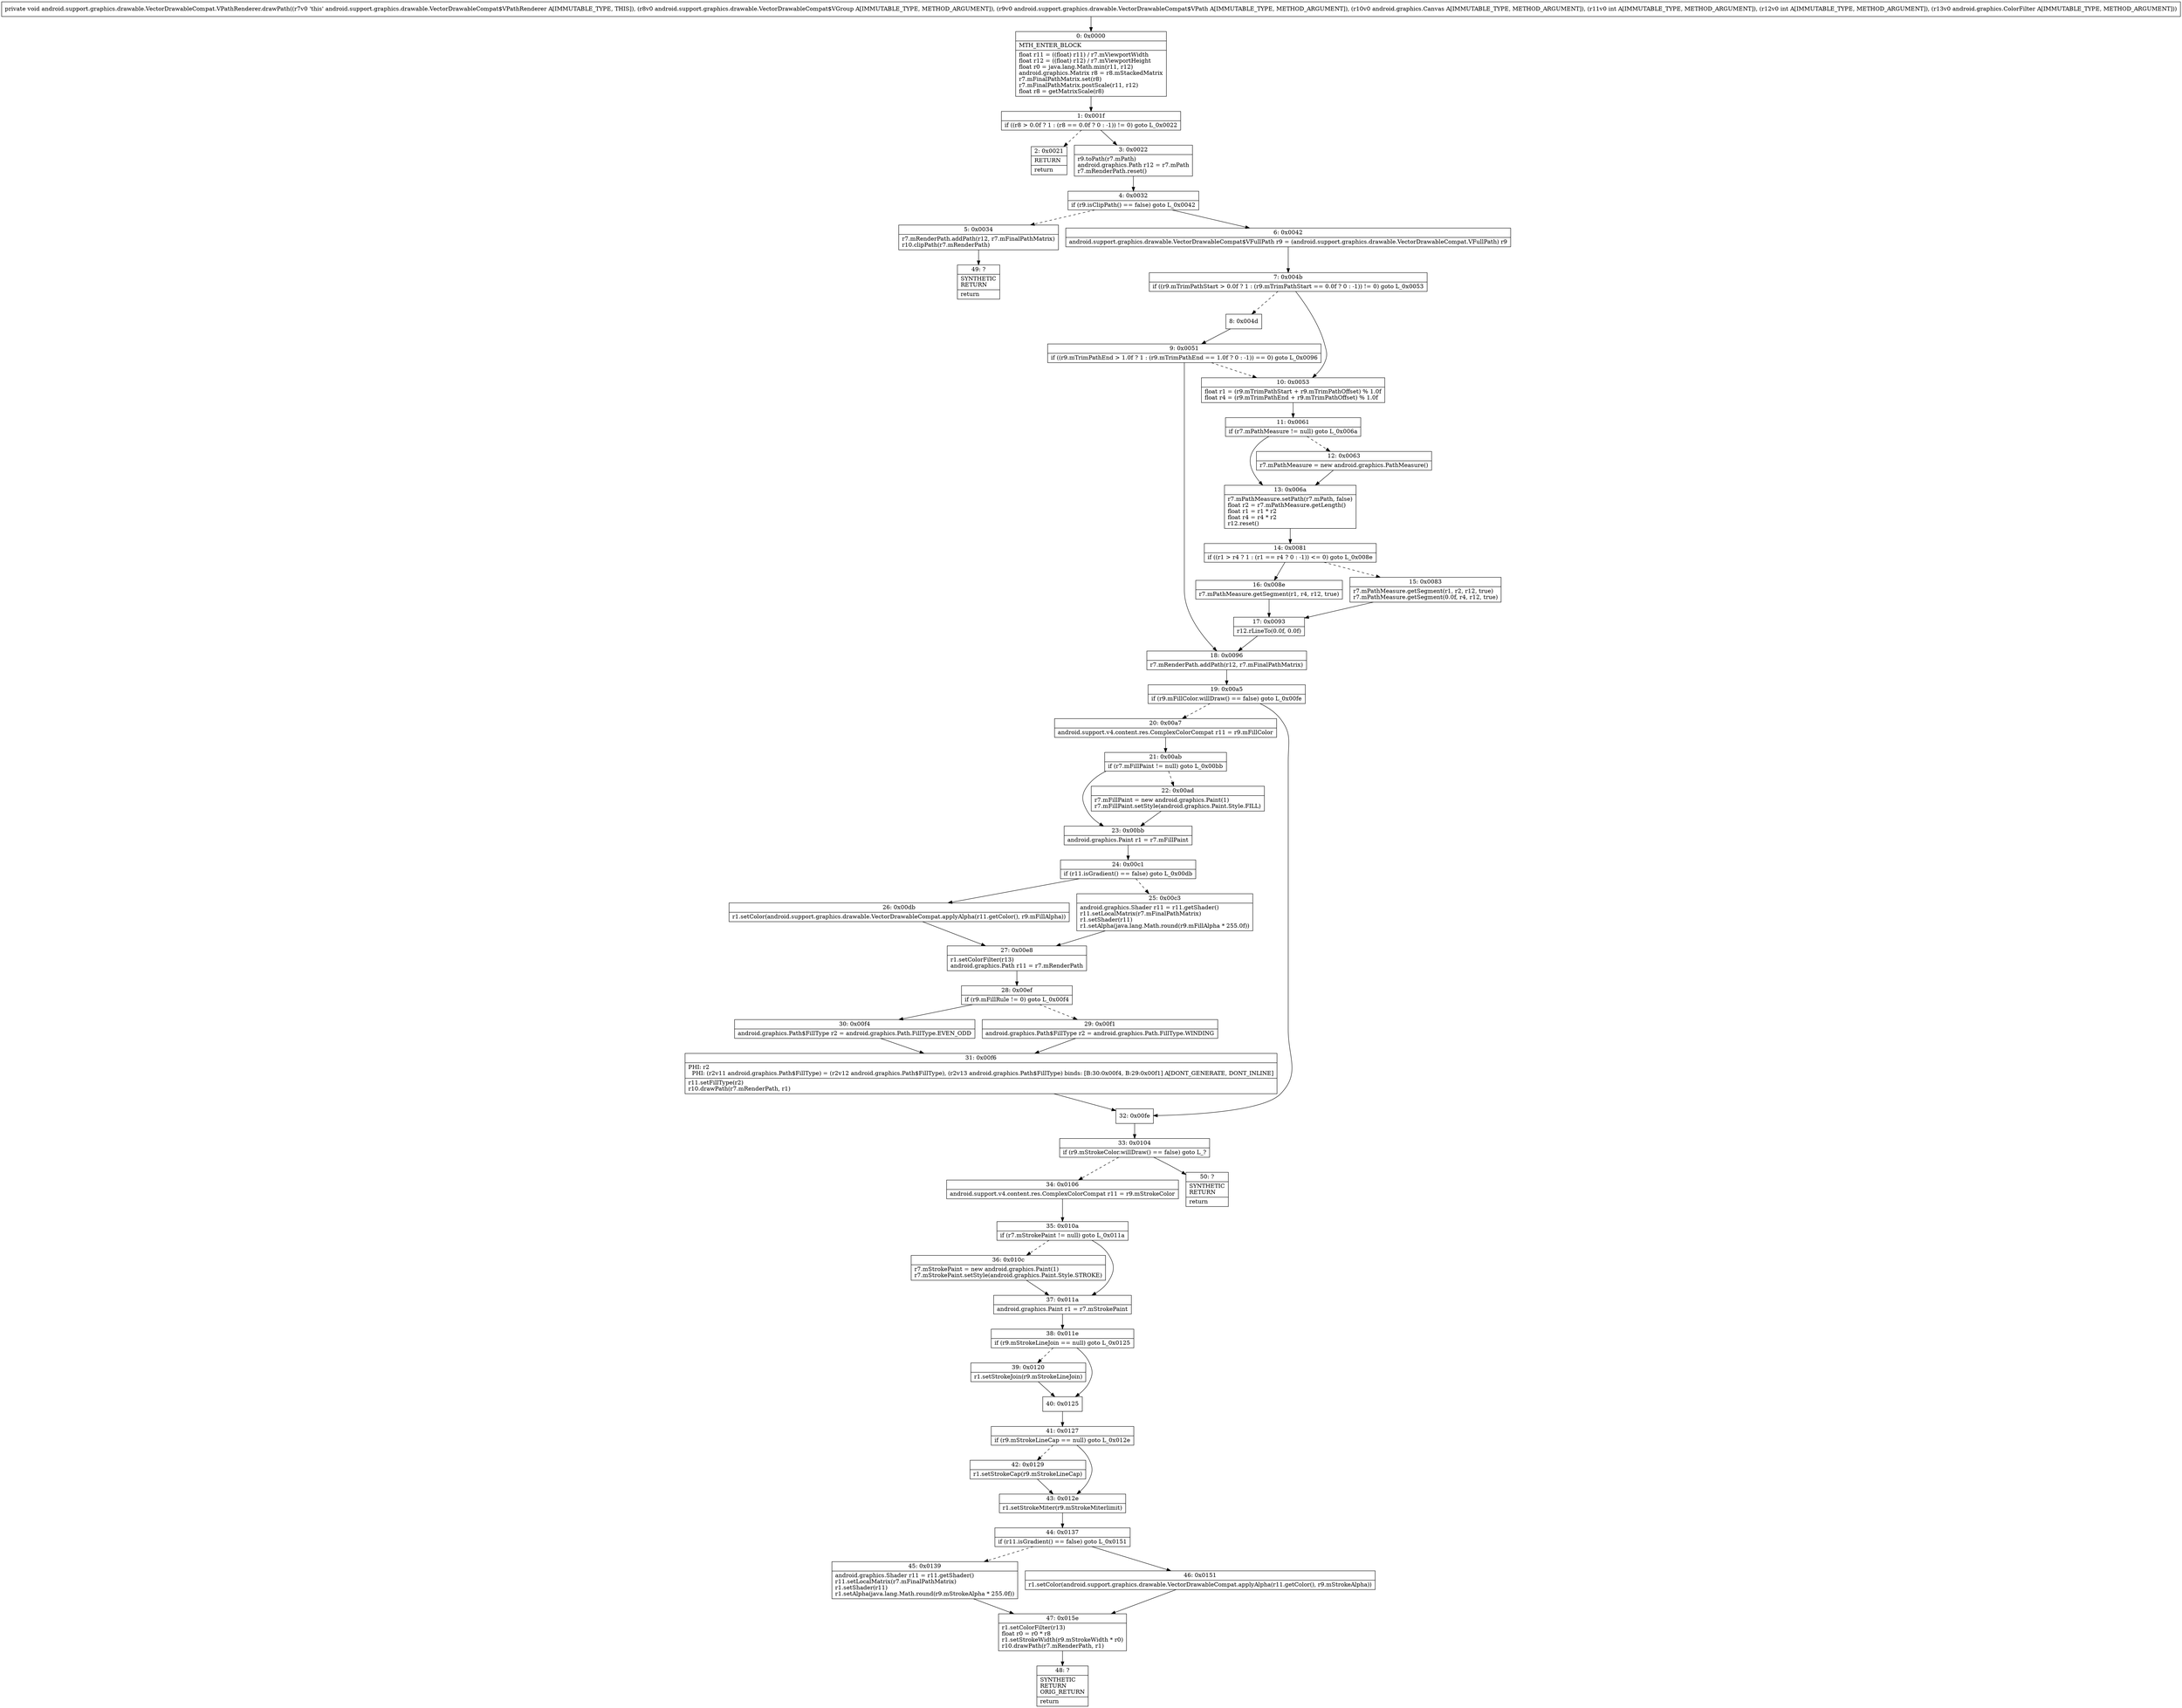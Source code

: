 digraph "CFG forandroid.support.graphics.drawable.VectorDrawableCompat.VPathRenderer.drawPath(Landroid\/support\/graphics\/drawable\/VectorDrawableCompat$VGroup;Landroid\/support\/graphics\/drawable\/VectorDrawableCompat$VPath;Landroid\/graphics\/Canvas;IILandroid\/graphics\/ColorFilter;)V" {
Node_0 [shape=record,label="{0\:\ 0x0000|MTH_ENTER_BLOCK\l|float r11 = ((float) r11) \/ r7.mViewportWidth\lfloat r12 = ((float) r12) \/ r7.mViewportHeight\lfloat r0 = java.lang.Math.min(r11, r12)\landroid.graphics.Matrix r8 = r8.mStackedMatrix\lr7.mFinalPathMatrix.set(r8)\lr7.mFinalPathMatrix.postScale(r11, r12)\lfloat r8 = getMatrixScale(r8)\l}"];
Node_1 [shape=record,label="{1\:\ 0x001f|if ((r8 \> 0.0f ? 1 : (r8 == 0.0f ? 0 : \-1)) != 0) goto L_0x0022\l}"];
Node_2 [shape=record,label="{2\:\ 0x0021|RETURN\l|return\l}"];
Node_3 [shape=record,label="{3\:\ 0x0022|r9.toPath(r7.mPath)\landroid.graphics.Path r12 = r7.mPath\lr7.mRenderPath.reset()\l}"];
Node_4 [shape=record,label="{4\:\ 0x0032|if (r9.isClipPath() == false) goto L_0x0042\l}"];
Node_5 [shape=record,label="{5\:\ 0x0034|r7.mRenderPath.addPath(r12, r7.mFinalPathMatrix)\lr10.clipPath(r7.mRenderPath)\l}"];
Node_6 [shape=record,label="{6\:\ 0x0042|android.support.graphics.drawable.VectorDrawableCompat$VFullPath r9 = (android.support.graphics.drawable.VectorDrawableCompat.VFullPath) r9\l}"];
Node_7 [shape=record,label="{7\:\ 0x004b|if ((r9.mTrimPathStart \> 0.0f ? 1 : (r9.mTrimPathStart == 0.0f ? 0 : \-1)) != 0) goto L_0x0053\l}"];
Node_8 [shape=record,label="{8\:\ 0x004d}"];
Node_9 [shape=record,label="{9\:\ 0x0051|if ((r9.mTrimPathEnd \> 1.0f ? 1 : (r9.mTrimPathEnd == 1.0f ? 0 : \-1)) == 0) goto L_0x0096\l}"];
Node_10 [shape=record,label="{10\:\ 0x0053|float r1 = (r9.mTrimPathStart + r9.mTrimPathOffset) % 1.0f\lfloat r4 = (r9.mTrimPathEnd + r9.mTrimPathOffset) % 1.0f\l}"];
Node_11 [shape=record,label="{11\:\ 0x0061|if (r7.mPathMeasure != null) goto L_0x006a\l}"];
Node_12 [shape=record,label="{12\:\ 0x0063|r7.mPathMeasure = new android.graphics.PathMeasure()\l}"];
Node_13 [shape=record,label="{13\:\ 0x006a|r7.mPathMeasure.setPath(r7.mPath, false)\lfloat r2 = r7.mPathMeasure.getLength()\lfloat r1 = r1 * r2\lfloat r4 = r4 * r2\lr12.reset()\l}"];
Node_14 [shape=record,label="{14\:\ 0x0081|if ((r1 \> r4 ? 1 : (r1 == r4 ? 0 : \-1)) \<= 0) goto L_0x008e\l}"];
Node_15 [shape=record,label="{15\:\ 0x0083|r7.mPathMeasure.getSegment(r1, r2, r12, true)\lr7.mPathMeasure.getSegment(0.0f, r4, r12, true)\l}"];
Node_16 [shape=record,label="{16\:\ 0x008e|r7.mPathMeasure.getSegment(r1, r4, r12, true)\l}"];
Node_17 [shape=record,label="{17\:\ 0x0093|r12.rLineTo(0.0f, 0.0f)\l}"];
Node_18 [shape=record,label="{18\:\ 0x0096|r7.mRenderPath.addPath(r12, r7.mFinalPathMatrix)\l}"];
Node_19 [shape=record,label="{19\:\ 0x00a5|if (r9.mFillColor.willDraw() == false) goto L_0x00fe\l}"];
Node_20 [shape=record,label="{20\:\ 0x00a7|android.support.v4.content.res.ComplexColorCompat r11 = r9.mFillColor\l}"];
Node_21 [shape=record,label="{21\:\ 0x00ab|if (r7.mFillPaint != null) goto L_0x00bb\l}"];
Node_22 [shape=record,label="{22\:\ 0x00ad|r7.mFillPaint = new android.graphics.Paint(1)\lr7.mFillPaint.setStyle(android.graphics.Paint.Style.FILL)\l}"];
Node_23 [shape=record,label="{23\:\ 0x00bb|android.graphics.Paint r1 = r7.mFillPaint\l}"];
Node_24 [shape=record,label="{24\:\ 0x00c1|if (r11.isGradient() == false) goto L_0x00db\l}"];
Node_25 [shape=record,label="{25\:\ 0x00c3|android.graphics.Shader r11 = r11.getShader()\lr11.setLocalMatrix(r7.mFinalPathMatrix)\lr1.setShader(r11)\lr1.setAlpha(java.lang.Math.round(r9.mFillAlpha * 255.0f))\l}"];
Node_26 [shape=record,label="{26\:\ 0x00db|r1.setColor(android.support.graphics.drawable.VectorDrawableCompat.applyAlpha(r11.getColor(), r9.mFillAlpha))\l}"];
Node_27 [shape=record,label="{27\:\ 0x00e8|r1.setColorFilter(r13)\landroid.graphics.Path r11 = r7.mRenderPath\l}"];
Node_28 [shape=record,label="{28\:\ 0x00ef|if (r9.mFillRule != 0) goto L_0x00f4\l}"];
Node_29 [shape=record,label="{29\:\ 0x00f1|android.graphics.Path$FillType r2 = android.graphics.Path.FillType.WINDING\l}"];
Node_30 [shape=record,label="{30\:\ 0x00f4|android.graphics.Path$FillType r2 = android.graphics.Path.FillType.EVEN_ODD\l}"];
Node_31 [shape=record,label="{31\:\ 0x00f6|PHI: r2 \l  PHI: (r2v11 android.graphics.Path$FillType) = (r2v12 android.graphics.Path$FillType), (r2v13 android.graphics.Path$FillType) binds: [B:30:0x00f4, B:29:0x00f1] A[DONT_GENERATE, DONT_INLINE]\l|r11.setFillType(r2)\lr10.drawPath(r7.mRenderPath, r1)\l}"];
Node_32 [shape=record,label="{32\:\ 0x00fe}"];
Node_33 [shape=record,label="{33\:\ 0x0104|if (r9.mStrokeColor.willDraw() == false) goto L_?\l}"];
Node_34 [shape=record,label="{34\:\ 0x0106|android.support.v4.content.res.ComplexColorCompat r11 = r9.mStrokeColor\l}"];
Node_35 [shape=record,label="{35\:\ 0x010a|if (r7.mStrokePaint != null) goto L_0x011a\l}"];
Node_36 [shape=record,label="{36\:\ 0x010c|r7.mStrokePaint = new android.graphics.Paint(1)\lr7.mStrokePaint.setStyle(android.graphics.Paint.Style.STROKE)\l}"];
Node_37 [shape=record,label="{37\:\ 0x011a|android.graphics.Paint r1 = r7.mStrokePaint\l}"];
Node_38 [shape=record,label="{38\:\ 0x011e|if (r9.mStrokeLineJoin == null) goto L_0x0125\l}"];
Node_39 [shape=record,label="{39\:\ 0x0120|r1.setStrokeJoin(r9.mStrokeLineJoin)\l}"];
Node_40 [shape=record,label="{40\:\ 0x0125}"];
Node_41 [shape=record,label="{41\:\ 0x0127|if (r9.mStrokeLineCap == null) goto L_0x012e\l}"];
Node_42 [shape=record,label="{42\:\ 0x0129|r1.setStrokeCap(r9.mStrokeLineCap)\l}"];
Node_43 [shape=record,label="{43\:\ 0x012e|r1.setStrokeMiter(r9.mStrokeMiterlimit)\l}"];
Node_44 [shape=record,label="{44\:\ 0x0137|if (r11.isGradient() == false) goto L_0x0151\l}"];
Node_45 [shape=record,label="{45\:\ 0x0139|android.graphics.Shader r11 = r11.getShader()\lr11.setLocalMatrix(r7.mFinalPathMatrix)\lr1.setShader(r11)\lr1.setAlpha(java.lang.Math.round(r9.mStrokeAlpha * 255.0f))\l}"];
Node_46 [shape=record,label="{46\:\ 0x0151|r1.setColor(android.support.graphics.drawable.VectorDrawableCompat.applyAlpha(r11.getColor(), r9.mStrokeAlpha))\l}"];
Node_47 [shape=record,label="{47\:\ 0x015e|r1.setColorFilter(r13)\lfloat r0 = r0 * r8\lr1.setStrokeWidth(r9.mStrokeWidth * r0)\lr10.drawPath(r7.mRenderPath, r1)\l}"];
Node_48 [shape=record,label="{48\:\ ?|SYNTHETIC\lRETURN\lORIG_RETURN\l|return\l}"];
Node_49 [shape=record,label="{49\:\ ?|SYNTHETIC\lRETURN\l|return\l}"];
Node_50 [shape=record,label="{50\:\ ?|SYNTHETIC\lRETURN\l|return\l}"];
MethodNode[shape=record,label="{private void android.support.graphics.drawable.VectorDrawableCompat.VPathRenderer.drawPath((r7v0 'this' android.support.graphics.drawable.VectorDrawableCompat$VPathRenderer A[IMMUTABLE_TYPE, THIS]), (r8v0 android.support.graphics.drawable.VectorDrawableCompat$VGroup A[IMMUTABLE_TYPE, METHOD_ARGUMENT]), (r9v0 android.support.graphics.drawable.VectorDrawableCompat$VPath A[IMMUTABLE_TYPE, METHOD_ARGUMENT]), (r10v0 android.graphics.Canvas A[IMMUTABLE_TYPE, METHOD_ARGUMENT]), (r11v0 int A[IMMUTABLE_TYPE, METHOD_ARGUMENT]), (r12v0 int A[IMMUTABLE_TYPE, METHOD_ARGUMENT]), (r13v0 android.graphics.ColorFilter A[IMMUTABLE_TYPE, METHOD_ARGUMENT])) }"];
MethodNode -> Node_0;
Node_0 -> Node_1;
Node_1 -> Node_2[style=dashed];
Node_1 -> Node_3;
Node_3 -> Node_4;
Node_4 -> Node_5[style=dashed];
Node_4 -> Node_6;
Node_5 -> Node_49;
Node_6 -> Node_7;
Node_7 -> Node_8[style=dashed];
Node_7 -> Node_10;
Node_8 -> Node_9;
Node_9 -> Node_10[style=dashed];
Node_9 -> Node_18;
Node_10 -> Node_11;
Node_11 -> Node_12[style=dashed];
Node_11 -> Node_13;
Node_12 -> Node_13;
Node_13 -> Node_14;
Node_14 -> Node_15[style=dashed];
Node_14 -> Node_16;
Node_15 -> Node_17;
Node_16 -> Node_17;
Node_17 -> Node_18;
Node_18 -> Node_19;
Node_19 -> Node_20[style=dashed];
Node_19 -> Node_32;
Node_20 -> Node_21;
Node_21 -> Node_22[style=dashed];
Node_21 -> Node_23;
Node_22 -> Node_23;
Node_23 -> Node_24;
Node_24 -> Node_25[style=dashed];
Node_24 -> Node_26;
Node_25 -> Node_27;
Node_26 -> Node_27;
Node_27 -> Node_28;
Node_28 -> Node_29[style=dashed];
Node_28 -> Node_30;
Node_29 -> Node_31;
Node_30 -> Node_31;
Node_31 -> Node_32;
Node_32 -> Node_33;
Node_33 -> Node_34[style=dashed];
Node_33 -> Node_50;
Node_34 -> Node_35;
Node_35 -> Node_36[style=dashed];
Node_35 -> Node_37;
Node_36 -> Node_37;
Node_37 -> Node_38;
Node_38 -> Node_39[style=dashed];
Node_38 -> Node_40;
Node_39 -> Node_40;
Node_40 -> Node_41;
Node_41 -> Node_42[style=dashed];
Node_41 -> Node_43;
Node_42 -> Node_43;
Node_43 -> Node_44;
Node_44 -> Node_45[style=dashed];
Node_44 -> Node_46;
Node_45 -> Node_47;
Node_46 -> Node_47;
Node_47 -> Node_48;
}

